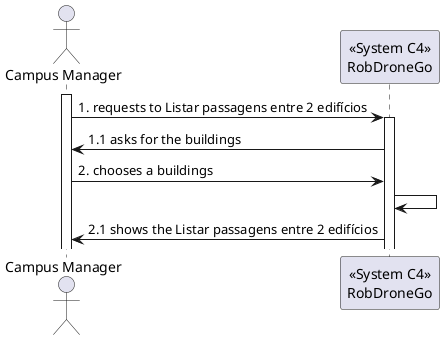 
@startuml

actor "Campus Manager" as CM
participant "<<System C4>>\nRobDroneGo" as RDG

activate CM

CM -> RDG: 1. requests to Listar passagens entre 2 edifícios
activate RDG

RDG -> CM: 1.1 asks for the buildings

CM -> RDG: 2. chooses a buildings

RDG -> RDG

RDG -> CM: 2.1 shows the Listar passagens entre 2 edifícios


@enduml